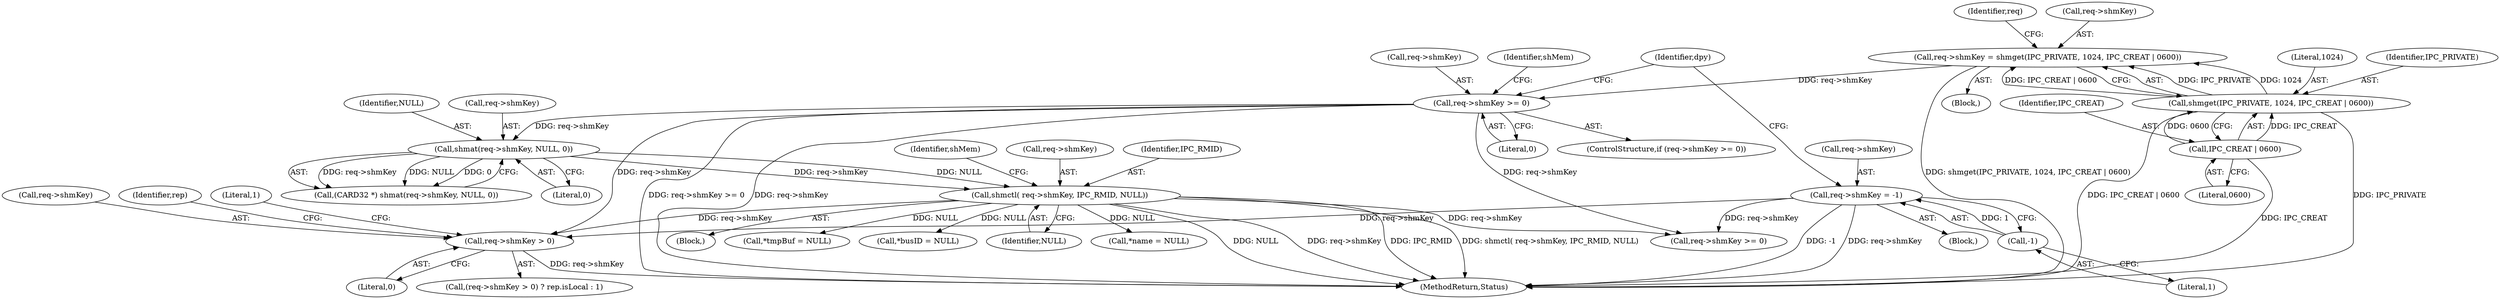 digraph "0_libXvMC_2cd95e7da8367cccdcdd5c9b160012d1dec5cbdb@pointer" {
"1000458" [label="(Call,req->shmKey > 0)"];
"1000190" [label="(Call,shmctl( req->shmKey, IPC_RMID, NULL))"];
"1000184" [label="(Call,shmat(req->shmKey, NULL, 0))"];
"1000174" [label="(Call,req->shmKey >= 0)"];
"1000163" [label="(Call,req->shmKey = shmget(IPC_PRIVATE, 1024, IPC_CREAT | 0600))"];
"1000167" [label="(Call,shmget(IPC_PRIVATE, 1024, IPC_CREAT | 0600))"];
"1000170" [label="(Call,IPC_CREAT | 0600)"];
"1000241" [label="(Call,req->shmKey = -1)"];
"1000245" [label="(Call,-1)"];
"1000185" [label="(Call,req->shmKey)"];
"1000240" [label="(Block,)"];
"1000246" [label="(Literal,1)"];
"1000459" [label="(Call,req->shmKey)"];
"1000457" [label="(Call,(req->shmKey > 0) ? rep.isLocal : 1)"];
"1000197" [label="(Identifier,shMem)"];
"1000163" [label="(Call,req->shmKey = shmget(IPC_PRIVATE, 1024, IPC_CREAT | 0600))"];
"1000245" [label="(Call,-1)"];
"1000191" [label="(Call,req->shmKey)"];
"1000111" [label="(Block,)"];
"1000175" [label="(Call,req->shmKey)"];
"1000250" [label="(Identifier,dpy)"];
"1000194" [label="(Identifier,IPC_RMID)"];
"1000176" [label="(Identifier,req)"];
"1000416" [label="(Call,*busID = NULL)"];
"1000169" [label="(Literal,1024)"];
"1000179" [label="(Block,)"];
"1000189" [label="(Literal,0)"];
"1000170" [label="(Call,IPC_CREAT | 0600)"];
"1000291" [label="(Call,*tmpBuf = NULL)"];
"1000168" [label="(Identifier,IPC_PRIVATE)"];
"1000458" [label="(Call,req->shmKey > 0)"];
"1000188" [label="(Identifier,NULL)"];
"1000181" [label="(Identifier,shMem)"];
"1000242" [label="(Call,req->shmKey)"];
"1000464" [label="(Identifier,rep)"];
"1000167" [label="(Call,shmget(IPC_PRIVATE, 1024, IPC_CREAT | 0600))"];
"1000262" [label="(Call,req->shmKey >= 0)"];
"1000174" [label="(Call,req->shmKey >= 0)"];
"1000466" [label="(Literal,1)"];
"1000164" [label="(Call,req->shmKey)"];
"1000184" [label="(Call,shmat(req->shmKey, NULL, 0))"];
"1000190" [label="(Call,shmctl( req->shmKey, IPC_RMID, NULL))"];
"1000195" [label="(Identifier,NULL)"];
"1000182" [label="(Call,(CARD32 *) shmat(req->shmKey, NULL, 0))"];
"1000178" [label="(Literal,0)"];
"1000462" [label="(Literal,0)"];
"1000173" [label="(ControlStructure,if (req->shmKey >= 0))"];
"1000241" [label="(Call,req->shmKey = -1)"];
"1000172" [label="(Literal,0600)"];
"1000409" [label="(Call,*name = NULL)"];
"1000171" [label="(Identifier,IPC_CREAT)"];
"1000476" [label="(MethodReturn,Status)"];
"1000458" -> "1000457"  [label="AST: "];
"1000458" -> "1000462"  [label="CFG: "];
"1000459" -> "1000458"  [label="AST: "];
"1000462" -> "1000458"  [label="AST: "];
"1000464" -> "1000458"  [label="CFG: "];
"1000466" -> "1000458"  [label="CFG: "];
"1000458" -> "1000476"  [label="DDG: req->shmKey"];
"1000190" -> "1000458"  [label="DDG: req->shmKey"];
"1000241" -> "1000458"  [label="DDG: req->shmKey"];
"1000174" -> "1000458"  [label="DDG: req->shmKey"];
"1000190" -> "1000179"  [label="AST: "];
"1000190" -> "1000195"  [label="CFG: "];
"1000191" -> "1000190"  [label="AST: "];
"1000194" -> "1000190"  [label="AST: "];
"1000195" -> "1000190"  [label="AST: "];
"1000197" -> "1000190"  [label="CFG: "];
"1000190" -> "1000476"  [label="DDG: IPC_RMID"];
"1000190" -> "1000476"  [label="DDG: shmctl( req->shmKey, IPC_RMID, NULL)"];
"1000190" -> "1000476"  [label="DDG: NULL"];
"1000190" -> "1000476"  [label="DDG: req->shmKey"];
"1000184" -> "1000190"  [label="DDG: req->shmKey"];
"1000184" -> "1000190"  [label="DDG: NULL"];
"1000190" -> "1000262"  [label="DDG: req->shmKey"];
"1000190" -> "1000291"  [label="DDG: NULL"];
"1000190" -> "1000409"  [label="DDG: NULL"];
"1000190" -> "1000416"  [label="DDG: NULL"];
"1000184" -> "1000182"  [label="AST: "];
"1000184" -> "1000189"  [label="CFG: "];
"1000185" -> "1000184"  [label="AST: "];
"1000188" -> "1000184"  [label="AST: "];
"1000189" -> "1000184"  [label="AST: "];
"1000182" -> "1000184"  [label="CFG: "];
"1000184" -> "1000182"  [label="DDG: req->shmKey"];
"1000184" -> "1000182"  [label="DDG: NULL"];
"1000184" -> "1000182"  [label="DDG: 0"];
"1000174" -> "1000184"  [label="DDG: req->shmKey"];
"1000174" -> "1000173"  [label="AST: "];
"1000174" -> "1000178"  [label="CFG: "];
"1000175" -> "1000174"  [label="AST: "];
"1000178" -> "1000174"  [label="AST: "];
"1000181" -> "1000174"  [label="CFG: "];
"1000250" -> "1000174"  [label="CFG: "];
"1000174" -> "1000476"  [label="DDG: req->shmKey >= 0"];
"1000174" -> "1000476"  [label="DDG: req->shmKey"];
"1000163" -> "1000174"  [label="DDG: req->shmKey"];
"1000174" -> "1000262"  [label="DDG: req->shmKey"];
"1000163" -> "1000111"  [label="AST: "];
"1000163" -> "1000167"  [label="CFG: "];
"1000164" -> "1000163"  [label="AST: "];
"1000167" -> "1000163"  [label="AST: "];
"1000176" -> "1000163"  [label="CFG: "];
"1000163" -> "1000476"  [label="DDG: shmget(IPC_PRIVATE, 1024, IPC_CREAT | 0600)"];
"1000167" -> "1000163"  [label="DDG: IPC_PRIVATE"];
"1000167" -> "1000163"  [label="DDG: 1024"];
"1000167" -> "1000163"  [label="DDG: IPC_CREAT | 0600"];
"1000167" -> "1000170"  [label="CFG: "];
"1000168" -> "1000167"  [label="AST: "];
"1000169" -> "1000167"  [label="AST: "];
"1000170" -> "1000167"  [label="AST: "];
"1000167" -> "1000476"  [label="DDG: IPC_PRIVATE"];
"1000167" -> "1000476"  [label="DDG: IPC_CREAT | 0600"];
"1000170" -> "1000167"  [label="DDG: IPC_CREAT"];
"1000170" -> "1000167"  [label="DDG: 0600"];
"1000170" -> "1000172"  [label="CFG: "];
"1000171" -> "1000170"  [label="AST: "];
"1000172" -> "1000170"  [label="AST: "];
"1000170" -> "1000476"  [label="DDG: IPC_CREAT"];
"1000241" -> "1000240"  [label="AST: "];
"1000241" -> "1000245"  [label="CFG: "];
"1000242" -> "1000241"  [label="AST: "];
"1000245" -> "1000241"  [label="AST: "];
"1000250" -> "1000241"  [label="CFG: "];
"1000241" -> "1000476"  [label="DDG: req->shmKey"];
"1000241" -> "1000476"  [label="DDG: -1"];
"1000245" -> "1000241"  [label="DDG: 1"];
"1000241" -> "1000262"  [label="DDG: req->shmKey"];
"1000245" -> "1000246"  [label="CFG: "];
"1000246" -> "1000245"  [label="AST: "];
}
